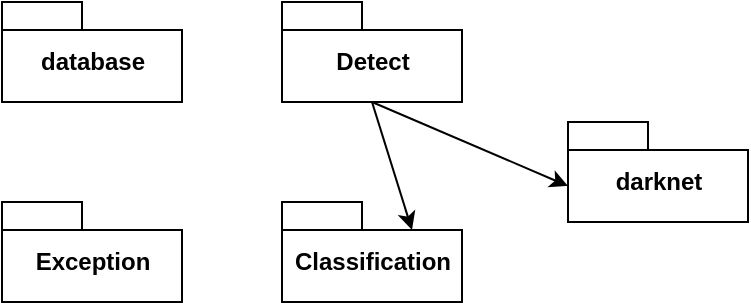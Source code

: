 <mxfile version="12.0.2" type="github" pages="1"><diagram id="lWpiW_Z5tuWRhTJD5Q3W" name="Page-1"><mxGraphModel dx="661" dy="440" grid="1" gridSize="10" guides="1" tooltips="1" connect="1" arrows="1" fold="1" page="1" pageScale="1" pageWidth="827" pageHeight="1169" math="0" shadow="0"><root><mxCell id="0"/><mxCell id="1" parent="0"/><mxCell id="DmUVO45IhZcdhmnAqemX-1" value="database" style="shape=folder;fontStyle=1;spacingTop=10;tabWidth=40;tabHeight=14;tabPosition=left;html=1;" vertex="1" parent="1"><mxGeometry x="40" y="160" width="90" height="50" as="geometry"/></mxCell><mxCell id="DmUVO45IhZcdhmnAqemX-2" value="darknet" style="shape=folder;fontStyle=1;spacingTop=10;tabWidth=40;tabHeight=14;tabPosition=left;html=1;" vertex="1" parent="1"><mxGeometry x="323" y="220" width="90" height="50" as="geometry"/></mxCell><mxCell id="DmUVO45IhZcdhmnAqemX-3" value="Detect" style="shape=folder;fontStyle=1;spacingTop=10;tabWidth=40;tabHeight=14;tabPosition=left;html=1;" vertex="1" parent="1"><mxGeometry x="180" y="160" width="90" height="50" as="geometry"/></mxCell><mxCell id="DmUVO45IhZcdhmnAqemX-4" value="Classification" style="shape=folder;fontStyle=1;spacingTop=10;tabWidth=40;tabHeight=14;tabPosition=left;html=1;" vertex="1" parent="1"><mxGeometry x="180" y="260" width="90" height="50" as="geometry"/></mxCell><mxCell id="DmUVO45IhZcdhmnAqemX-5" value="Exception" style="shape=folder;fontStyle=1;spacingTop=10;tabWidth=40;tabHeight=14;tabPosition=left;html=1;" vertex="1" parent="1"><mxGeometry x="40" y="260" width="90" height="50" as="geometry"/></mxCell><mxCell id="DmUVO45IhZcdhmnAqemX-6" value="" style="endArrow=classic;html=1;exitX=0.5;exitY=1;exitDx=0;exitDy=0;exitPerimeter=0;entryX=0;entryY=0;entryDx=65;entryDy=14;entryPerimeter=0;" edge="1" parent="1" source="DmUVO45IhZcdhmnAqemX-3" target="DmUVO45IhZcdhmnAqemX-4"><mxGeometry width="50" height="50" relative="1" as="geometry"><mxPoint x="130" y="370" as="sourcePoint"/><mxPoint x="180" y="320" as="targetPoint"/></mxGeometry></mxCell><mxCell id="DmUVO45IhZcdhmnAqemX-7" value="" style="endArrow=classic;html=1;exitX=0.5;exitY=1;exitDx=0;exitDy=0;exitPerimeter=0;entryX=0;entryY=0;entryDx=0;entryDy=32;entryPerimeter=0;" edge="1" parent="1" source="DmUVO45IhZcdhmnAqemX-3" target="DmUVO45IhZcdhmnAqemX-2"><mxGeometry width="50" height="50" relative="1" as="geometry"><mxPoint x="260" y="290" as="sourcePoint"/><mxPoint x="310" y="240" as="targetPoint"/></mxGeometry></mxCell></root></mxGraphModel></diagram></mxfile>